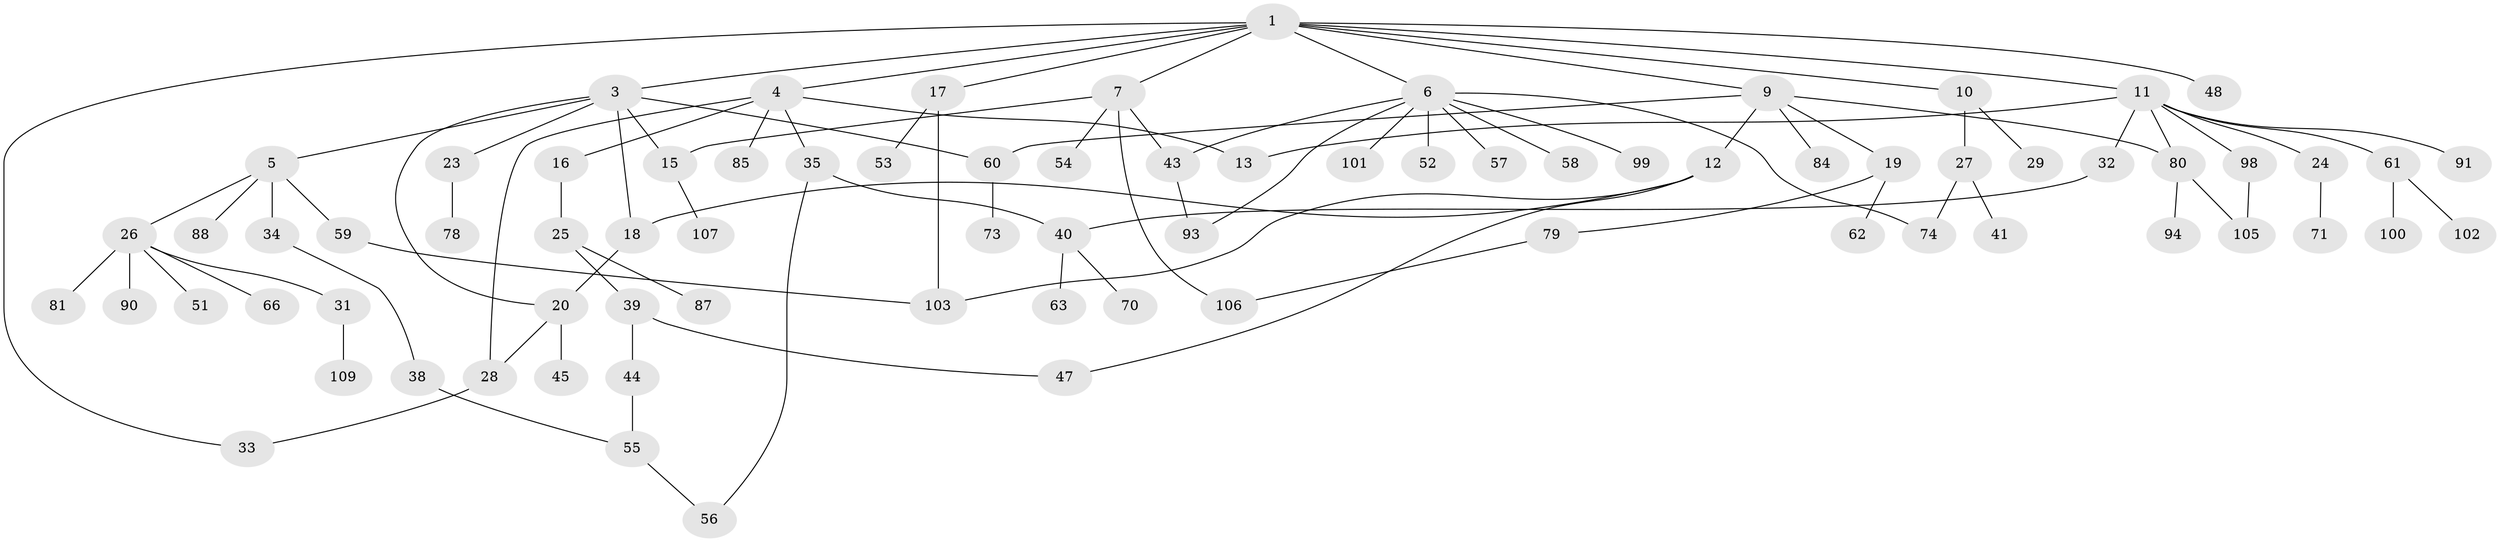 // original degree distribution, {8: 0.009009009009009009, 4: 0.07207207207207207, 6: 0.036036036036036036, 5: 0.02702702702702703, 3: 0.21621621621621623, 7: 0.009009009009009009, 2: 0.2882882882882883, 1: 0.34234234234234234}
// Generated by graph-tools (version 1.1) at 2025/10/02/27/25 16:10:55]
// undirected, 78 vertices, 96 edges
graph export_dot {
graph [start="1"]
  node [color=gray90,style=filled];
  1 [super="+2"];
  3 [super="+8"];
  4 [super="+14"];
  5 [super="+36"];
  6 [super="+37"];
  7 [super="+95"];
  9;
  10 [super="+77"];
  11 [super="+46"];
  12 [super="+30"];
  13 [super="+22"];
  15 [super="+65"];
  16;
  17 [super="+82"];
  18 [super="+69"];
  19 [super="+21"];
  20 [super="+108"];
  23;
  24;
  25 [super="+42"];
  26 [super="+86"];
  27 [super="+110"];
  28 [super="+49"];
  29;
  31 [super="+72"];
  32;
  33 [super="+104"];
  34;
  35;
  38;
  39;
  40 [super="+64"];
  41;
  43;
  44 [super="+67"];
  45 [super="+83"];
  47 [super="+50"];
  48;
  51;
  52;
  53;
  54 [super="+76"];
  55 [super="+75"];
  56 [super="+68"];
  57;
  58;
  59;
  60 [super="+97"];
  61;
  62;
  63;
  66;
  70;
  71;
  73;
  74;
  78;
  79;
  80 [super="+89"];
  81;
  84 [super="+92"];
  85;
  87;
  88;
  90;
  91;
  93 [super="+96"];
  94;
  98 [super="+111"];
  99;
  100;
  101;
  102;
  103;
  105;
  106;
  107;
  109;
  1 -- 3;
  1 -- 4;
  1 -- 6;
  1 -- 7;
  1 -- 11;
  1 -- 33;
  1 -- 48;
  1 -- 10;
  1 -- 9;
  1 -- 17;
  3 -- 5;
  3 -- 20;
  3 -- 23;
  3 -- 18;
  3 -- 60;
  3 -- 15;
  4 -- 35;
  4 -- 85;
  4 -- 13;
  4 -- 16;
  4 -- 28;
  5 -- 26;
  5 -- 34;
  5 -- 88;
  5 -- 59;
  6 -- 43;
  6 -- 52;
  6 -- 74;
  6 -- 99;
  6 -- 101;
  6 -- 57;
  6 -- 58;
  6 -- 93;
  7 -- 15;
  7 -- 54;
  7 -- 106;
  7 -- 43;
  9 -- 12;
  9 -- 19;
  9 -- 60;
  9 -- 84;
  9 -- 80;
  10 -- 27;
  10 -- 29;
  11 -- 13;
  11 -- 24;
  11 -- 32 [weight=2];
  11 -- 61;
  11 -- 98;
  11 -- 80;
  11 -- 91;
  12 -- 18;
  12 -- 47;
  12 -- 103;
  15 -- 107;
  16 -- 25;
  17 -- 53;
  17 -- 103;
  18 -- 20;
  19 -- 62;
  19 -- 79;
  20 -- 45;
  20 -- 28;
  23 -- 78;
  24 -- 71;
  25 -- 39;
  25 -- 87;
  26 -- 31;
  26 -- 51;
  26 -- 66;
  26 -- 81;
  26 -- 90;
  27 -- 41;
  27 -- 74;
  28 -- 33;
  31 -- 109;
  32 -- 40;
  34 -- 38;
  35 -- 56;
  35 -- 40;
  38 -- 55;
  39 -- 44;
  39 -- 47;
  40 -- 63;
  40 -- 70;
  43 -- 93;
  44 -- 55;
  55 -- 56;
  59 -- 103;
  60 -- 73;
  61 -- 100;
  61 -- 102;
  79 -- 106;
  80 -- 94;
  80 -- 105;
  98 -- 105;
}
